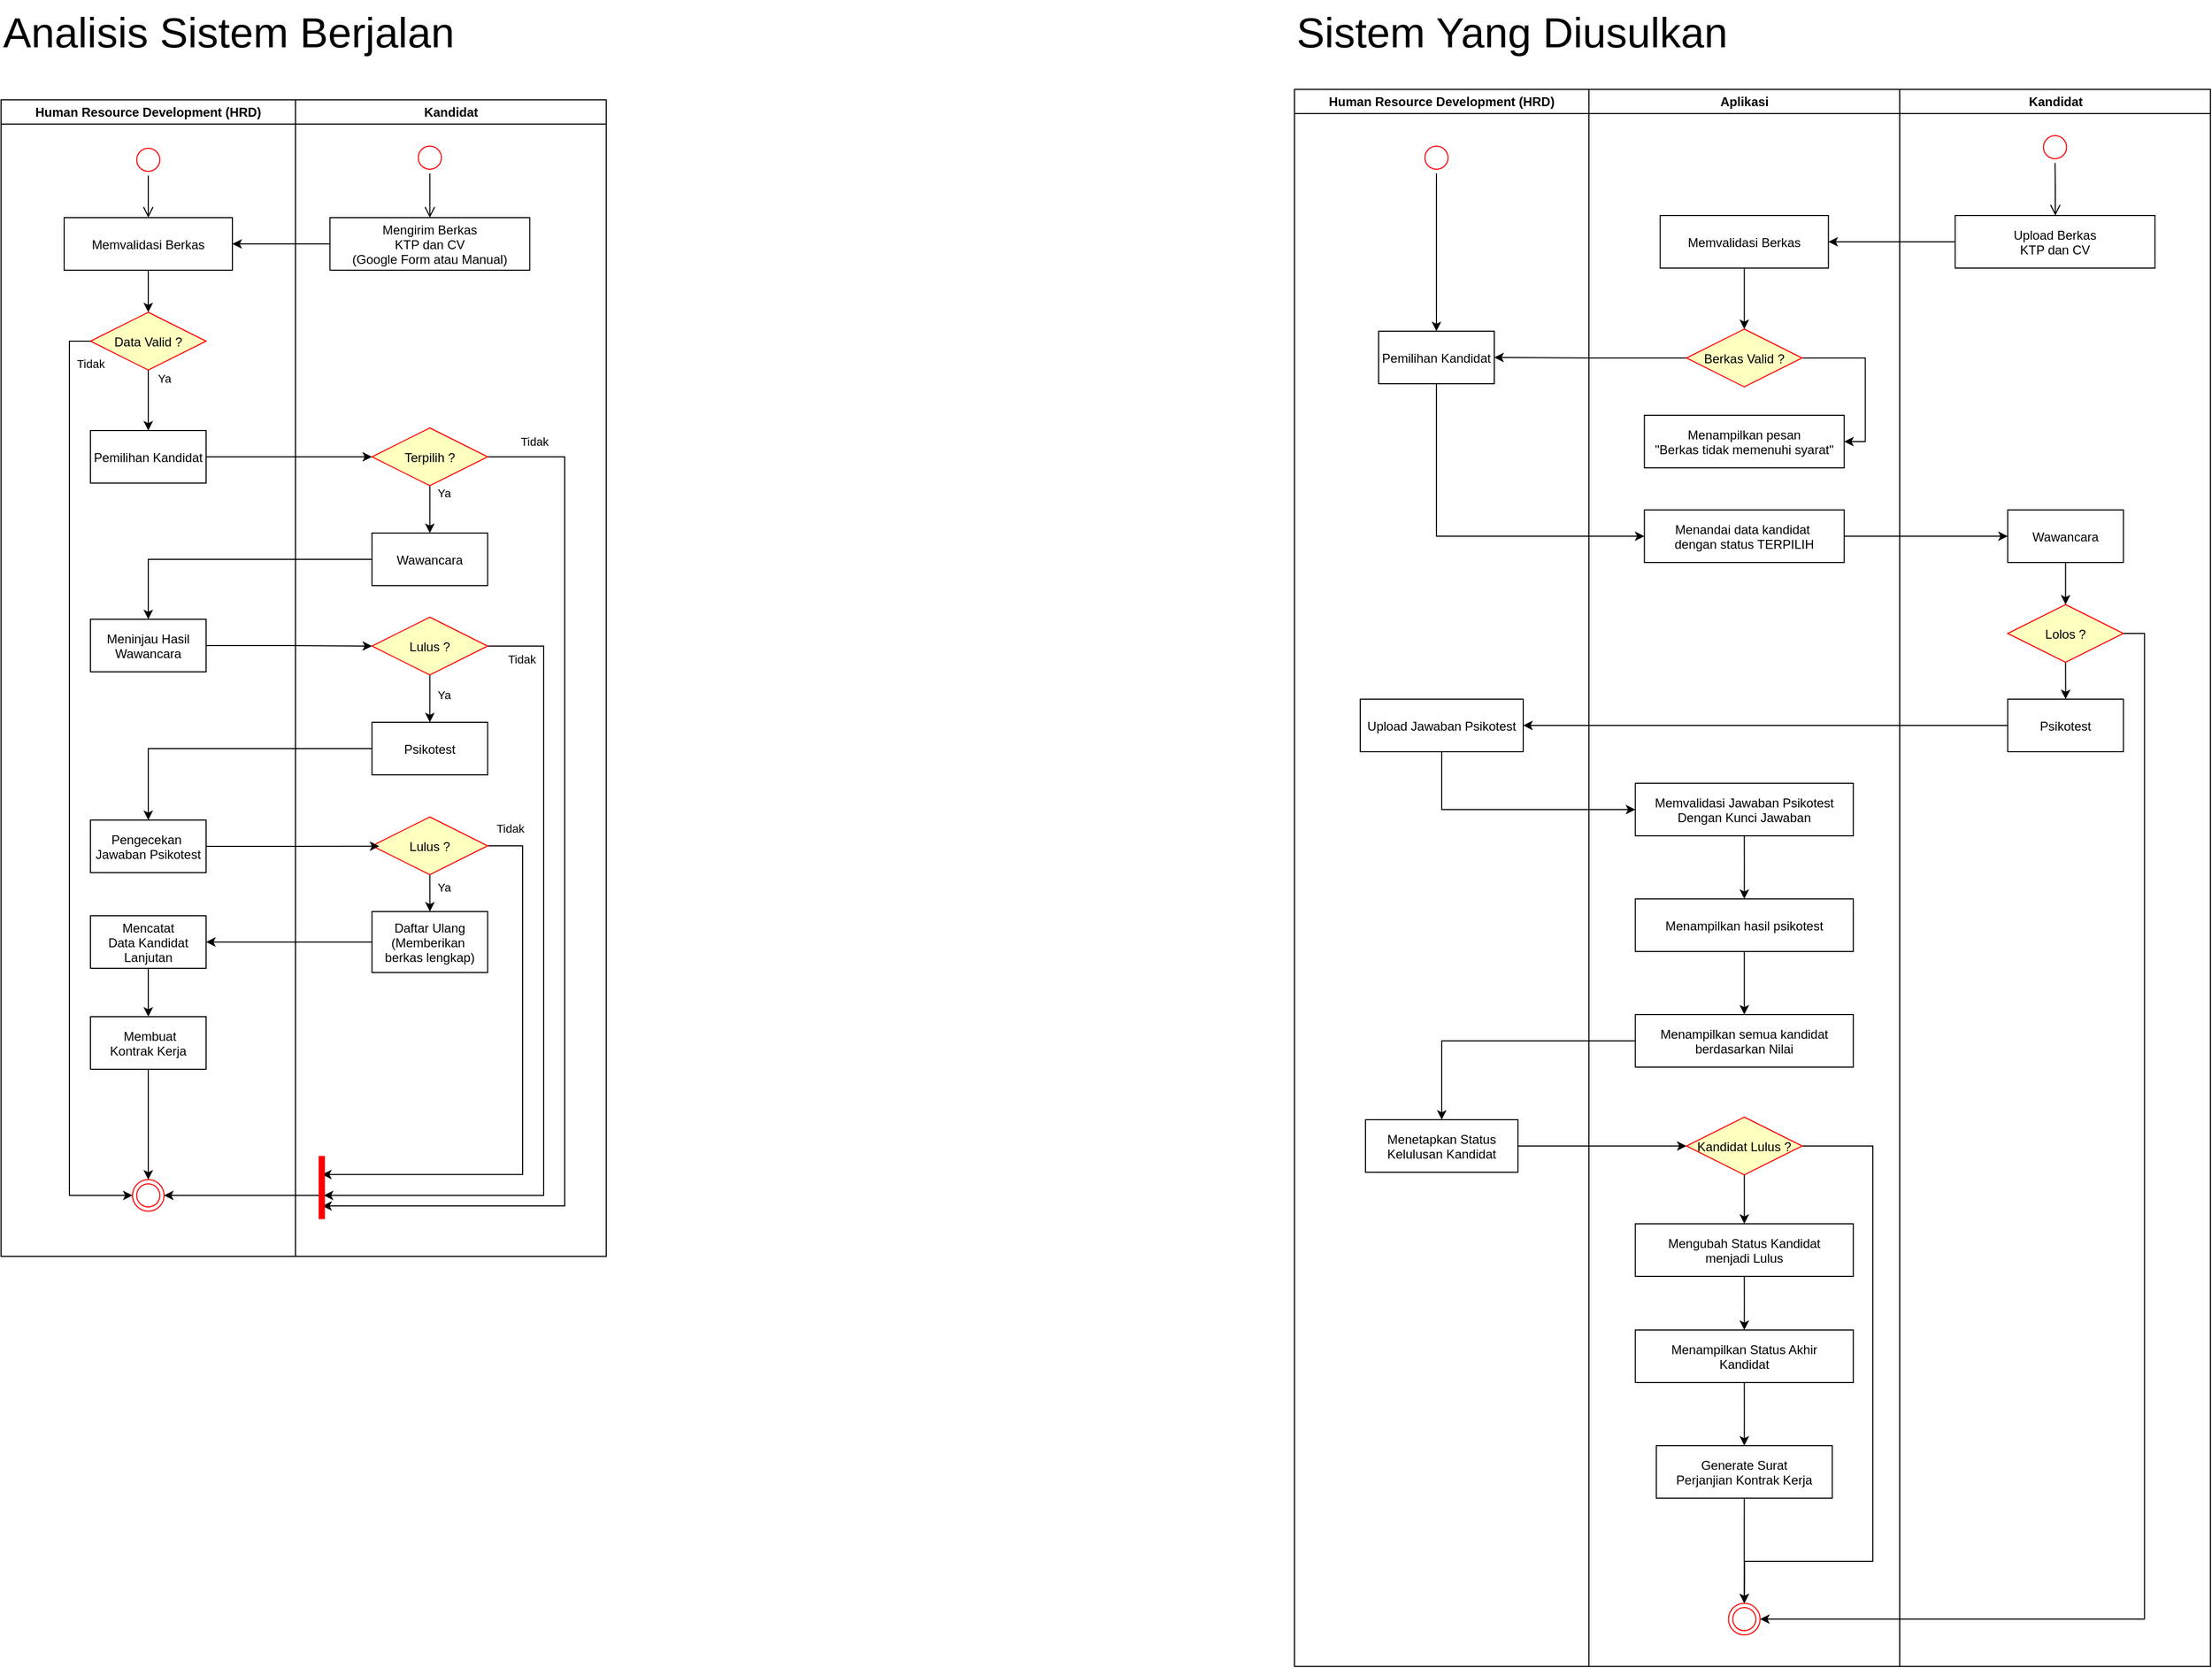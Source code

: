 <mxfile version="25.0.3">
  <diagram name="Page-1" id="e7e014a7-5840-1c2e-5031-d8a46d1fe8dd">
    <mxGraphModel dx="1202" dy="445" grid="1" gridSize="10" guides="1" tooltips="1" connect="1" arrows="1" fold="1" page="1" pageScale="1" pageWidth="1169" pageHeight="826" background="none" math="0" shadow="0">
      <root>
        <mxCell id="0" />
        <mxCell id="1" parent="0" />
        <mxCell id="2" value="Human Resource Development (HRD)" style="swimlane;whiteSpace=wrap" parent="1" vertex="1">
          <mxGeometry x="40" y="120" width="280" height="1100" as="geometry">
            <mxRectangle x="164.5" y="128" width="90" height="30" as="alternateBounds" />
          </mxGeometry>
        </mxCell>
        <mxCell id="5" value="" style="ellipse;shape=startState;fillColor=#FFFFFF;strokeColor=#ff0000;" parent="2" vertex="1">
          <mxGeometry x="125" y="42" width="30" height="30" as="geometry" />
        </mxCell>
        <mxCell id="21" value="Data Valid ?" style="rhombus;fillColor=#ffffc0;strokeColor=#ff0000;" parent="2" vertex="1">
          <mxGeometry x="85" y="202" width="110" height="55" as="geometry" />
        </mxCell>
        <mxCell id="7" value="Memvalidasi Berkas" style="" parent="2" vertex="1">
          <mxGeometry x="60" y="112" width="160" height="50" as="geometry" />
        </mxCell>
        <mxCell id="RKCoc4Ff2t_dRbGgtJyt-48" style="edgeStyle=orthogonalEdgeStyle;rounded=0;orthogonalLoop=1;jettySize=auto;html=1;exitX=0.5;exitY=1;exitDx=0;exitDy=0;" parent="2" source="7" target="21" edge="1">
          <mxGeometry relative="1" as="geometry" />
        </mxCell>
        <mxCell id="6" value="" style="edgeStyle=elbowEdgeStyle;elbow=horizontal;verticalAlign=bottom;endArrow=open;endSize=8;strokeColor=#000000;endFill=1;rounded=0" parent="2" source="5" target="7" edge="1">
          <mxGeometry x="100" y="40" as="geometry">
            <mxPoint x="115" y="110" as="targetPoint" />
          </mxGeometry>
        </mxCell>
        <mxCell id="RKCoc4Ff2t_dRbGgtJyt-82" value="Mencatat&#xa;Data Kandidat&#xa;Lanjutan" style="" parent="2" vertex="1">
          <mxGeometry x="85" y="776" width="110" height="50" as="geometry" />
        </mxCell>
        <mxCell id="RKCoc4Ff2t_dRbGgtJyt-79" value=" Membuat&#xa;Kontrak Kerja" style="" parent="2" vertex="1">
          <mxGeometry x="85" y="872" width="110" height="50" as="geometry" />
        </mxCell>
        <mxCell id="RKCoc4Ff2t_dRbGgtJyt-87" style="edgeStyle=orthogonalEdgeStyle;rounded=0;orthogonalLoop=1;jettySize=auto;html=1;exitX=0.5;exitY=1;exitDx=0;exitDy=0;entryX=0.5;entryY=0;entryDx=0;entryDy=0;" parent="2" source="RKCoc4Ff2t_dRbGgtJyt-82" target="RKCoc4Ff2t_dRbGgtJyt-79" edge="1">
          <mxGeometry relative="1" as="geometry" />
        </mxCell>
        <mxCell id="YIHD0tMDVWa32eO57tJM-167" value="Pengecekan &#xa;Jawaban Psikotest" style="" parent="2" vertex="1">
          <mxGeometry x="85" y="685" width="110" height="50" as="geometry" />
        </mxCell>
        <mxCell id="YIHD0tMDVWa32eO57tJM-172" value="Meninjau Hasil&#xa;Wawancara" style="" parent="2" vertex="1">
          <mxGeometry x="85" y="494" width="110" height="50" as="geometry" />
        </mxCell>
        <mxCell id="3" value="Kandidat" style="swimlane;whiteSpace=wrap" parent="1" vertex="1">
          <mxGeometry x="320" y="120" width="295.5" height="1100" as="geometry" />
        </mxCell>
        <mxCell id="13" value="" style="ellipse;shape=startState;fillColor=#FFFFFF;strokeColor=#ff0000;" parent="3" vertex="1">
          <mxGeometry x="112.75" y="40" width="30" height="30" as="geometry" />
        </mxCell>
        <mxCell id="14" value="" style="edgeStyle=elbowEdgeStyle;elbow=vertical;verticalAlign=bottom;endArrow=open;endSize=8;strokeColor=#000000;endFill=1;rounded=0" parent="3" source="13" target="15" edge="1">
          <mxGeometry x="40" y="20" as="geometry">
            <mxPoint x="55" y="90" as="targetPoint" />
          </mxGeometry>
        </mxCell>
        <mxCell id="RKCoc4Ff2t_dRbGgtJyt-69" style="edgeStyle=orthogonalEdgeStyle;rounded=0;orthogonalLoop=1;jettySize=auto;html=1;exitX=0.5;exitY=1;exitDx=0;exitDy=0;" parent="3" source="RKCoc4Ff2t_dRbGgtJyt-57" target="RKCoc4Ff2t_dRbGgtJyt-66" edge="1">
          <mxGeometry relative="1" as="geometry" />
        </mxCell>
        <mxCell id="RKCoc4Ff2t_dRbGgtJyt-106" value="Ya" style="edgeLabel;html=1;align=center;verticalAlign=middle;resizable=0;points=[];" parent="RKCoc4Ff2t_dRbGgtJyt-69" vertex="1" connectable="0">
          <mxGeometry x="-0.216" y="1" relative="1" as="geometry">
            <mxPoint x="12" y="1" as="offset" />
          </mxGeometry>
        </mxCell>
        <mxCell id="RKCoc4Ff2t_dRbGgtJyt-91" style="edgeStyle=orthogonalEdgeStyle;rounded=0;orthogonalLoop=1;jettySize=auto;html=1;exitX=1;exitY=0.5;exitDx=0;exitDy=0;entryX=0.63;entryY=0.374;entryDx=0;entryDy=0;entryPerimeter=0;" parent="3" source="RKCoc4Ff2t_dRbGgtJyt-57" target="RKCoc4Ff2t_dRbGgtJyt-73" edge="1">
          <mxGeometry relative="1" as="geometry">
            <mxPoint x="5.5" y="992" as="targetPoint" />
            <Array as="points">
              <mxPoint x="236" y="520" />
              <mxPoint x="236" y="1042" />
              <mxPoint x="27" y="1042" />
            </Array>
          </mxGeometry>
        </mxCell>
        <mxCell id="RKCoc4Ff2t_dRbGgtJyt-107" value="Tidak" style="edgeLabel;html=1;align=center;verticalAlign=middle;resizable=0;points=[];" parent="RKCoc4Ff2t_dRbGgtJyt-91" vertex="1" connectable="0">
          <mxGeometry x="-0.785" relative="1" as="geometry">
            <mxPoint x="-21" y="-19" as="offset" />
          </mxGeometry>
        </mxCell>
        <mxCell id="RKCoc4Ff2t_dRbGgtJyt-61" style="edgeStyle=orthogonalEdgeStyle;rounded=0;orthogonalLoop=1;jettySize=auto;html=1;exitX=0.5;exitY=1;exitDx=0;exitDy=0;" parent="3" source="RKCoc4Ff2t_dRbGgtJyt-58" target="RKCoc4Ff2t_dRbGgtJyt-56" edge="1">
          <mxGeometry relative="1" as="geometry" />
        </mxCell>
        <mxCell id="RKCoc4Ff2t_dRbGgtJyt-105" value="Ya" style="edgeLabel;html=1;align=center;verticalAlign=middle;resizable=0;points=[];" parent="RKCoc4Ff2t_dRbGgtJyt-61" vertex="1" connectable="0">
          <mxGeometry x="-0.709" relative="1" as="geometry">
            <mxPoint x="13" as="offset" />
          </mxGeometry>
        </mxCell>
        <mxCell id="RKCoc4Ff2t_dRbGgtJyt-90" style="edgeStyle=orthogonalEdgeStyle;rounded=0;orthogonalLoop=1;jettySize=auto;html=1;exitX=1;exitY=0.5;exitDx=0;exitDy=0;entryX=0.792;entryY=0.467;entryDx=0;entryDy=0;entryPerimeter=0;" parent="3" source="RKCoc4Ff2t_dRbGgtJyt-58" target="RKCoc4Ff2t_dRbGgtJyt-73" edge="1">
          <mxGeometry relative="1" as="geometry">
            <mxPoint x="45.5" y="1062" as="targetPoint" />
            <Array as="points">
              <mxPoint x="256" y="339" />
              <mxPoint x="256" y="1052" />
            </Array>
          </mxGeometry>
        </mxCell>
        <mxCell id="RKCoc4Ff2t_dRbGgtJyt-103" value="Tidak" style="edgeLabel;html=1;align=center;verticalAlign=middle;resizable=0;points=[];" parent="RKCoc4Ff2t_dRbGgtJyt-90" vertex="1" connectable="0">
          <mxGeometry x="-0.913" y="1" relative="1" as="geometry">
            <mxPoint y="-14" as="offset" />
          </mxGeometry>
        </mxCell>
        <mxCell id="RKCoc4Ff2t_dRbGgtJyt-71" style="edgeStyle=orthogonalEdgeStyle;rounded=0;orthogonalLoop=1;jettySize=auto;html=1;exitX=0.5;exitY=1;exitDx=0;exitDy=0;" parent="3" source="RKCoc4Ff2t_dRbGgtJyt-67" target="RKCoc4Ff2t_dRbGgtJyt-68" edge="1">
          <mxGeometry relative="1" as="geometry" />
        </mxCell>
        <mxCell id="RKCoc4Ff2t_dRbGgtJyt-108" value="Ya" style="edgeLabel;html=1;align=center;verticalAlign=middle;resizable=0;points=[];" parent="RKCoc4Ff2t_dRbGgtJyt-71" vertex="1" connectable="0">
          <mxGeometry x="-0.474" y="-1" relative="1" as="geometry">
            <mxPoint x="14" as="offset" />
          </mxGeometry>
        </mxCell>
        <mxCell id="15" value="Mengirim Berkas&#xa;KTP dan CV&#xa;(Google Form atau Manual)" style="" parent="3" vertex="1">
          <mxGeometry x="32.75" y="112" width="190" height="50" as="geometry" />
        </mxCell>
        <mxCell id="RKCoc4Ff2t_dRbGgtJyt-93" style="edgeStyle=orthogonalEdgeStyle;rounded=0;orthogonalLoop=1;jettySize=auto;html=1;exitX=1;exitY=0.5;exitDx=0;exitDy=0;entryX=0.293;entryY=0.48;entryDx=0;entryDy=0;entryPerimeter=0;" parent="3" source="RKCoc4Ff2t_dRbGgtJyt-67" target="RKCoc4Ff2t_dRbGgtJyt-73" edge="1">
          <mxGeometry relative="1" as="geometry">
            <mxPoint x="25.5" y="1072" as="targetPoint" />
            <Array as="points">
              <mxPoint x="216" y="710" />
              <mxPoint x="216" y="1022" />
            </Array>
          </mxGeometry>
        </mxCell>
        <mxCell id="RKCoc4Ff2t_dRbGgtJyt-109" value="Tidak" style="edgeLabel;html=1;align=center;verticalAlign=middle;resizable=0;points=[];" parent="RKCoc4Ff2t_dRbGgtJyt-93" vertex="1" connectable="0">
          <mxGeometry x="-0.923" y="-1" relative="1" as="geometry">
            <mxPoint y="-18" as="offset" />
          </mxGeometry>
        </mxCell>
        <mxCell id="RKCoc4Ff2t_dRbGgtJyt-54" value="Pemilihan Kandidat" style="" parent="3" vertex="1">
          <mxGeometry x="-195" y="314.5" width="110" height="50" as="geometry" />
        </mxCell>
        <mxCell id="RKCoc4Ff2t_dRbGgtJyt-59" style="edgeStyle=orthogonalEdgeStyle;rounded=0;orthogonalLoop=1;jettySize=auto;html=1;exitX=1;exitY=0.5;exitDx=0;exitDy=0;" parent="3" source="RKCoc4Ff2t_dRbGgtJyt-54" target="RKCoc4Ff2t_dRbGgtJyt-58" edge="1">
          <mxGeometry relative="1" as="geometry" />
        </mxCell>
        <mxCell id="RKCoc4Ff2t_dRbGgtJyt-58" value="Terpilih ?" style="rhombus;fillColor=#ffffc0;strokeColor=#ff0000;" parent="3" vertex="1">
          <mxGeometry x="72.75" y="312" width="110" height="55" as="geometry" />
        </mxCell>
        <mxCell id="RKCoc4Ff2t_dRbGgtJyt-56" value="Wawancara" style="" parent="3" vertex="1">
          <mxGeometry x="72.75" y="412" width="110" height="50" as="geometry" />
        </mxCell>
        <mxCell id="RKCoc4Ff2t_dRbGgtJyt-57" value="Lulus ?" style="rhombus;fillColor=#ffffc0;strokeColor=#ff0000;" parent="3" vertex="1">
          <mxGeometry x="72.75" y="492" width="110" height="55" as="geometry" />
        </mxCell>
        <mxCell id="RKCoc4Ff2t_dRbGgtJyt-66" value="Psikotest" style="" parent="3" vertex="1">
          <mxGeometry x="72.75" y="592" width="110" height="50" as="geometry" />
        </mxCell>
        <mxCell id="RKCoc4Ff2t_dRbGgtJyt-67" value="Lulus ?" style="rhombus;fillColor=#ffffc0;strokeColor=#ff0000;" parent="3" vertex="1">
          <mxGeometry x="72.75" y="682" width="110" height="55" as="geometry" />
        </mxCell>
        <mxCell id="RKCoc4Ff2t_dRbGgtJyt-68" value="Daftar Ulang&#xa;(Memberikan &#xa;berkas lengkap)" style="" parent="3" vertex="1">
          <mxGeometry x="72.75" y="772" width="110" height="58" as="geometry" />
        </mxCell>
        <mxCell id="RKCoc4Ff2t_dRbGgtJyt-41" value="" style="ellipse;html=1;shape=endState;fillColor=#FFFFFF;strokeColor=#ff0000;" parent="3" vertex="1">
          <mxGeometry x="-155" y="1027" width="30" height="30" as="geometry" />
        </mxCell>
        <mxCell id="RKCoc4Ff2t_dRbGgtJyt-100" style="edgeStyle=orthogonalEdgeStyle;rounded=0;orthogonalLoop=1;jettySize=auto;html=1;exitX=0.25;exitY=0.5;exitDx=0;exitDy=0;exitPerimeter=0;entryX=1;entryY=0.5;entryDx=0;entryDy=0;" parent="3" source="RKCoc4Ff2t_dRbGgtJyt-73" target="RKCoc4Ff2t_dRbGgtJyt-41" edge="1">
          <mxGeometry relative="1" as="geometry">
            <Array as="points">
              <mxPoint x="25" y="1042" />
            </Array>
          </mxGeometry>
        </mxCell>
        <mxCell id="RKCoc4Ff2t_dRbGgtJyt-73" value="" style="shape=line;strokeWidth=6;strokeColor=#ff0000;rotation=90" parent="3" vertex="1">
          <mxGeometry x="-5" y="1027" width="60" height="15" as="geometry" />
        </mxCell>
        <mxCell id="RKCoc4Ff2t_dRbGgtJyt-46" value="" style="endArrow=classic;html=1;rounded=0;exitX=0;exitY=0.5;exitDx=0;exitDy=0;" parent="1" source="15" target="7" edge="1">
          <mxGeometry width="50" height="50" relative="1" as="geometry">
            <mxPoint x="450" y="400" as="sourcePoint" />
            <mxPoint x="500" y="350" as="targetPoint" />
          </mxGeometry>
        </mxCell>
        <mxCell id="RKCoc4Ff2t_dRbGgtJyt-49" style="edgeStyle=orthogonalEdgeStyle;rounded=0;orthogonalLoop=1;jettySize=auto;html=1;exitX=0.5;exitY=1;exitDx=0;exitDy=0;" parent="1" source="21" target="RKCoc4Ff2t_dRbGgtJyt-54" edge="1">
          <mxGeometry relative="1" as="geometry">
            <mxPoint x="304.5" y="413" as="targetPoint" />
          </mxGeometry>
        </mxCell>
        <mxCell id="RKCoc4Ff2t_dRbGgtJyt-101" value="Ya" style="edgeLabel;html=1;align=center;verticalAlign=middle;resizable=0;points=[];" parent="RKCoc4Ff2t_dRbGgtJyt-49" vertex="1" connectable="0">
          <mxGeometry x="-0.739" y="-2" relative="1" as="geometry">
            <mxPoint x="17" as="offset" />
          </mxGeometry>
        </mxCell>
        <mxCell id="RKCoc4Ff2t_dRbGgtJyt-50" style="edgeStyle=orthogonalEdgeStyle;rounded=0;orthogonalLoop=1;jettySize=auto;html=1;exitX=0;exitY=0.5;exitDx=0;exitDy=0;entryX=0;entryY=0.5;entryDx=0;entryDy=0;" parent="1" source="21" target="RKCoc4Ff2t_dRbGgtJyt-41" edge="1">
          <mxGeometry relative="1" as="geometry" />
        </mxCell>
        <mxCell id="RKCoc4Ff2t_dRbGgtJyt-102" value="Tidak" style="edgeLabel;html=1;align=center;verticalAlign=middle;resizable=0;points=[];" parent="RKCoc4Ff2t_dRbGgtJyt-50" vertex="1" connectable="0">
          <mxGeometry x="-0.934" relative="1" as="geometry">
            <mxPoint x="20" y="12" as="offset" />
          </mxGeometry>
        </mxCell>
        <mxCell id="RKCoc4Ff2t_dRbGgtJyt-86" style="edgeStyle=orthogonalEdgeStyle;rounded=0;orthogonalLoop=1;jettySize=auto;html=1;exitX=0;exitY=0.5;exitDx=0;exitDy=0;" parent="1" source="RKCoc4Ff2t_dRbGgtJyt-68" target="RKCoc4Ff2t_dRbGgtJyt-82" edge="1">
          <mxGeometry relative="1" as="geometry" />
        </mxCell>
        <mxCell id="YIHD0tMDVWa32eO57tJM-22" value="Analisis Sistem Berjalan" style="text;html=1;align=left;verticalAlign=middle;resizable=0;points=[];autosize=1;strokeColor=none;fillColor=none;fontSize=40;" parent="1" vertex="1">
          <mxGeometry x="40" y="25" width="450" height="60" as="geometry" />
        </mxCell>
        <mxCell id="YIHD0tMDVWa32eO57tJM-24" style="edgeStyle=orthogonalEdgeStyle;rounded=0;orthogonalLoop=1;jettySize=auto;html=1;exitX=0.5;exitY=1;exitDx=0;exitDy=0;" parent="1" source="RKCoc4Ff2t_dRbGgtJyt-79" target="RKCoc4Ff2t_dRbGgtJyt-41" edge="1">
          <mxGeometry relative="1" as="geometry" />
        </mxCell>
        <mxCell id="YIHD0tMDVWa32eO57tJM-25" value="Sistem Yang Diusulkan" style="text;html=1;align=left;verticalAlign=middle;resizable=0;points=[];autosize=1;strokeColor=none;fillColor=none;fontSize=40;" parent="1" vertex="1">
          <mxGeometry x="1270" y="25" width="430" height="60" as="geometry" />
        </mxCell>
        <mxCell id="YIHD0tMDVWa32eO57tJM-102" value="Human Resource Development (HRD)" style="swimlane;whiteSpace=wrap" parent="1" vertex="1">
          <mxGeometry x="1270" y="110" width="280" height="1500" as="geometry">
            <mxRectangle x="164.5" y="128" width="90" height="30" as="alternateBounds" />
          </mxGeometry>
        </mxCell>
        <mxCell id="YIHD0tMDVWa32eO57tJM-151" style="edgeStyle=orthogonalEdgeStyle;rounded=0;orthogonalLoop=1;jettySize=auto;html=1;exitX=0.5;exitY=1;exitDx=0;exitDy=0;" parent="YIHD0tMDVWa32eO57tJM-102" source="YIHD0tMDVWa32eO57tJM-103" target="YIHD0tMDVWa32eO57tJM-129" edge="1">
          <mxGeometry relative="1" as="geometry" />
        </mxCell>
        <mxCell id="YIHD0tMDVWa32eO57tJM-103" value="" style="ellipse;shape=startState;fillColor=#FFFFFF;strokeColor=#ff0000;" parent="YIHD0tMDVWa32eO57tJM-102" vertex="1">
          <mxGeometry x="120" y="50" width="30" height="30" as="geometry" />
        </mxCell>
        <mxCell id="YIHD0tMDVWa32eO57tJM-129" value="Pemilihan Kandidat" style="" parent="YIHD0tMDVWa32eO57tJM-102" vertex="1">
          <mxGeometry x="80" y="230" width="110" height="50" as="geometry" />
        </mxCell>
        <mxCell id="YIHD0tMDVWa32eO57tJM-157" value="Upload Jawaban Psikotest" style="" parent="YIHD0tMDVWa32eO57tJM-102" vertex="1">
          <mxGeometry x="62.5" y="580" width="155" height="50" as="geometry" />
        </mxCell>
        <mxCell id="YIHD0tMDVWa32eO57tJM-111" value="Aplikasi" style="swimlane;whiteSpace=wrap;startSize=23;" parent="1" vertex="1">
          <mxGeometry x="1550" y="110" width="295.5" height="1500" as="geometry" />
        </mxCell>
        <mxCell id="YIHD0tMDVWa32eO57tJM-126" value="Menandai data kandidat &#xa;dengan status TERPILIH" style="" parent="YIHD0tMDVWa32eO57tJM-111" vertex="1">
          <mxGeometry x="52.75" y="400" width="190" height="50" as="geometry" />
        </mxCell>
        <mxCell id="YIHD0tMDVWa32eO57tJM-105" value="Memvalidasi Berkas" style="" parent="YIHD0tMDVWa32eO57tJM-111" vertex="1">
          <mxGeometry x="67.75" y="120" width="160" height="50" as="geometry" />
        </mxCell>
        <mxCell id="jaqBcTecHECJfo1LTqMZ-30" style="edgeStyle=orthogonalEdgeStyle;rounded=0;orthogonalLoop=1;jettySize=auto;html=1;exitX=1;exitY=0.5;exitDx=0;exitDy=0;entryX=1;entryY=0.5;entryDx=0;entryDy=0;" edge="1" parent="YIHD0tMDVWa32eO57tJM-111" source="YIHD0tMDVWa32eO57tJM-104" target="jaqBcTecHECJfo1LTqMZ-29">
          <mxGeometry relative="1" as="geometry" />
        </mxCell>
        <mxCell id="YIHD0tMDVWa32eO57tJM-104" value="Berkas Valid ?" style="rhombus;fillColor=#ffffc0;strokeColor=#ff0000;" parent="YIHD0tMDVWa32eO57tJM-111" vertex="1">
          <mxGeometry x="92.75" y="228" width="110" height="55" as="geometry" />
        </mxCell>
        <mxCell id="YIHD0tMDVWa32eO57tJM-106" style="edgeStyle=orthogonalEdgeStyle;rounded=0;orthogonalLoop=1;jettySize=auto;html=1;exitX=0.5;exitY=1;exitDx=0;exitDy=0;" parent="YIHD0tMDVWa32eO57tJM-111" source="YIHD0tMDVWa32eO57tJM-105" target="YIHD0tMDVWa32eO57tJM-104" edge="1">
          <mxGeometry relative="1" as="geometry" />
        </mxCell>
        <mxCell id="jaqBcTecHECJfo1LTqMZ-25" style="edgeStyle=orthogonalEdgeStyle;rounded=0;orthogonalLoop=1;jettySize=auto;html=1;exitX=0.5;exitY=1;exitDx=0;exitDy=0;" edge="1" parent="YIHD0tMDVWa32eO57tJM-111" source="YIHD0tMDVWa32eO57tJM-159" target="jaqBcTecHECJfo1LTqMZ-21">
          <mxGeometry relative="1" as="geometry" />
        </mxCell>
        <mxCell id="YIHD0tMDVWa32eO57tJM-159" value="Memvalidasi Jawaban Psikotest&#xa;Dengan Kunci Jawaban" style="" parent="YIHD0tMDVWa32eO57tJM-111" vertex="1">
          <mxGeometry x="44.13" y="660" width="207.25" height="50" as="geometry" />
        </mxCell>
        <mxCell id="jaqBcTecHECJfo1LTqMZ-21" value="Menampilkan hasil psikotest" style="" vertex="1" parent="YIHD0tMDVWa32eO57tJM-111">
          <mxGeometry x="44.13" y="770" width="207.25" height="50" as="geometry" />
        </mxCell>
        <mxCell id="jaqBcTecHECJfo1LTqMZ-38" style="edgeStyle=orthogonalEdgeStyle;rounded=0;orthogonalLoop=1;jettySize=auto;html=1;exitX=0;exitY=0.5;exitDx=0;exitDy=0;entryX=0.5;entryY=0;entryDx=0;entryDy=0;" edge="1" parent="YIHD0tMDVWa32eO57tJM-111" source="jaqBcTecHECJfo1LTqMZ-23" target="YIHD0tMDVWa32eO57tJM-108">
          <mxGeometry relative="1" as="geometry" />
        </mxCell>
        <mxCell id="jaqBcTecHECJfo1LTqMZ-23" value="Menampilkan semua kandidat&#xa;berdasarkan Nilai" style="" vertex="1" parent="YIHD0tMDVWa32eO57tJM-111">
          <mxGeometry x="44.13" y="880" width="207.25" height="50" as="geometry" />
        </mxCell>
        <mxCell id="jaqBcTecHECJfo1LTqMZ-26" style="edgeStyle=orthogonalEdgeStyle;rounded=0;orthogonalLoop=1;jettySize=auto;html=1;exitX=0.5;exitY=1;exitDx=0;exitDy=0;entryX=0.5;entryY=0;entryDx=0;entryDy=0;" edge="1" parent="YIHD0tMDVWa32eO57tJM-111" source="jaqBcTecHECJfo1LTqMZ-21" target="jaqBcTecHECJfo1LTqMZ-23">
          <mxGeometry relative="1" as="geometry" />
        </mxCell>
        <mxCell id="jaqBcTecHECJfo1LTqMZ-29" value="Menampilkan pesan&#xa;&quot;Berkas tidak memenuhi syarat&quot;" style="" vertex="1" parent="YIHD0tMDVWa32eO57tJM-111">
          <mxGeometry x="52.75" y="310" width="190" height="50" as="geometry" />
        </mxCell>
        <mxCell id="jaqBcTecHECJfo1LTqMZ-48" style="edgeStyle=orthogonalEdgeStyle;rounded=0;orthogonalLoop=1;jettySize=auto;html=1;exitX=0.5;exitY=1;exitDx=0;exitDy=0;" edge="1" parent="YIHD0tMDVWa32eO57tJM-111" source="jaqBcTecHECJfo1LTqMZ-22" target="YIHD0tMDVWa32eO57tJM-109">
          <mxGeometry relative="1" as="geometry" />
        </mxCell>
        <mxCell id="jaqBcTecHECJfo1LTqMZ-22" value="Menampilkan Status Akhir&#xa;Kandidat" style="" vertex="1" parent="YIHD0tMDVWa32eO57tJM-111">
          <mxGeometry x="44.13" y="1180" width="207.25" height="50" as="geometry" />
        </mxCell>
        <mxCell id="jaqBcTecHECJfo1LTqMZ-43" style="edgeStyle=orthogonalEdgeStyle;rounded=0;orthogonalLoop=1;jettySize=auto;html=1;exitX=1;exitY=0.5;exitDx=0;exitDy=0;entryX=0;entryY=0.5;entryDx=0;entryDy=0;" edge="1" parent="YIHD0tMDVWa32eO57tJM-111" source="YIHD0tMDVWa32eO57tJM-108" target="jaqBcTecHECJfo1LTqMZ-39">
          <mxGeometry relative="1" as="geometry" />
        </mxCell>
        <mxCell id="YIHD0tMDVWa32eO57tJM-108" value="Menetapkan Status&#xa;Kelulusan Kandidat" style="" parent="YIHD0tMDVWa32eO57tJM-111" vertex="1">
          <mxGeometry x="-212.5" y="980" width="145" height="50" as="geometry" />
        </mxCell>
        <mxCell id="jaqBcTecHECJfo1LTqMZ-45" style="edgeStyle=orthogonalEdgeStyle;rounded=0;orthogonalLoop=1;jettySize=auto;html=1;exitX=0.5;exitY=1;exitDx=0;exitDy=0;" edge="1" parent="YIHD0tMDVWa32eO57tJM-111" source="jaqBcTecHECJfo1LTqMZ-28" target="jaqBcTecHECJfo1LTqMZ-22">
          <mxGeometry relative="1" as="geometry" />
        </mxCell>
        <mxCell id="jaqBcTecHECJfo1LTqMZ-28" value="Mengubah Status Kandidat&#xa;menjadi Lulus" style="" vertex="1" parent="YIHD0tMDVWa32eO57tJM-111">
          <mxGeometry x="44.13" y="1079" width="207.25" height="50" as="geometry" />
        </mxCell>
        <mxCell id="jaqBcTecHECJfo1LTqMZ-41" style="edgeStyle=orthogonalEdgeStyle;rounded=0;orthogonalLoop=1;jettySize=auto;html=1;exitX=0.5;exitY=1;exitDx=0;exitDy=0;" edge="1" parent="YIHD0tMDVWa32eO57tJM-111" source="jaqBcTecHECJfo1LTqMZ-39" target="jaqBcTecHECJfo1LTqMZ-28">
          <mxGeometry relative="1" as="geometry" />
        </mxCell>
        <mxCell id="jaqBcTecHECJfo1LTqMZ-50" style="edgeStyle=orthogonalEdgeStyle;rounded=0;orthogonalLoop=1;jettySize=auto;html=1;exitX=1;exitY=0.5;exitDx=0;exitDy=0;" edge="1" parent="YIHD0tMDVWa32eO57tJM-111" source="jaqBcTecHECJfo1LTqMZ-39" target="YIHD0tMDVWa32eO57tJM-137">
          <mxGeometry relative="1" as="geometry">
            <Array as="points">
              <mxPoint x="270" y="1005" />
              <mxPoint x="270" y="1400" />
              <mxPoint x="148" y="1400" />
            </Array>
          </mxGeometry>
        </mxCell>
        <mxCell id="jaqBcTecHECJfo1LTqMZ-39" value="Kandidat Lulus ?" style="rhombus;fillColor=#ffffc0;strokeColor=#ff0000;" vertex="1" parent="YIHD0tMDVWa32eO57tJM-111">
          <mxGeometry x="92.76" y="977.5" width="110" height="55" as="geometry" />
        </mxCell>
        <mxCell id="jaqBcTecHECJfo1LTqMZ-49" style="edgeStyle=orthogonalEdgeStyle;rounded=0;orthogonalLoop=1;jettySize=auto;html=1;exitX=0.5;exitY=1;exitDx=0;exitDy=0;entryX=0.5;entryY=0;entryDx=0;entryDy=0;" edge="1" parent="YIHD0tMDVWa32eO57tJM-111" source="YIHD0tMDVWa32eO57tJM-109" target="YIHD0tMDVWa32eO57tJM-137">
          <mxGeometry relative="1" as="geometry" />
        </mxCell>
        <mxCell id="YIHD0tMDVWa32eO57tJM-109" value="Generate Surat&#xa;Perjanjian Kontrak Kerja" style="" parent="YIHD0tMDVWa32eO57tJM-111" vertex="1">
          <mxGeometry x="64.12" y="1290" width="167.25" height="50" as="geometry" />
        </mxCell>
        <mxCell id="YIHD0tMDVWa32eO57tJM-137" value="" style="ellipse;html=1;shape=endState;fillColor=#FFFFFF;strokeColor=#ff0000;" parent="YIHD0tMDVWa32eO57tJM-111" vertex="1">
          <mxGeometry x="132.75" y="1440" width="30" height="30" as="geometry" />
        </mxCell>
        <mxCell id="YIHD0tMDVWa32eO57tJM-143" value="Kandidat" style="swimlane;whiteSpace=wrap" parent="1" vertex="1">
          <mxGeometry x="1845.5" y="110" width="295.5" height="1500" as="geometry" />
        </mxCell>
        <mxCell id="YIHD0tMDVWa32eO57tJM-144" value="" style="ellipse;shape=startState;fillColor=#FFFFFF;strokeColor=#ff0000;" parent="YIHD0tMDVWa32eO57tJM-143" vertex="1">
          <mxGeometry x="132.75" y="40" width="30" height="30" as="geometry" />
        </mxCell>
        <mxCell id="YIHD0tMDVWa32eO57tJM-145" value="" style="edgeStyle=elbowEdgeStyle;elbow=horizontal;verticalAlign=bottom;endArrow=open;endSize=8;strokeColor=#000000;endFill=1;rounded=0" parent="YIHD0tMDVWa32eO57tJM-143" source="YIHD0tMDVWa32eO57tJM-144" target="YIHD0tMDVWa32eO57tJM-146" edge="1">
          <mxGeometry x="40" y="20" as="geometry">
            <mxPoint x="55" y="90" as="targetPoint" />
          </mxGeometry>
        </mxCell>
        <mxCell id="YIHD0tMDVWa32eO57tJM-146" value="Upload Berkas&#xa;KTP dan CV" style="" parent="YIHD0tMDVWa32eO57tJM-143" vertex="1">
          <mxGeometry x="52.75" y="120" width="190" height="50" as="geometry" />
        </mxCell>
        <mxCell id="YIHD0tMDVWa32eO57tJM-161" style="edgeStyle=orthogonalEdgeStyle;rounded=0;orthogonalLoop=1;jettySize=auto;html=1;exitX=0.5;exitY=1;exitDx=0;exitDy=0;" parent="YIHD0tMDVWa32eO57tJM-143" source="YIHD0tMDVWa32eO57tJM-147" target="YIHD0tMDVWa32eO57tJM-156" edge="1">
          <mxGeometry relative="1" as="geometry" />
        </mxCell>
        <mxCell id="YIHD0tMDVWa32eO57tJM-147" value="Wawancara" style="" parent="YIHD0tMDVWa32eO57tJM-143" vertex="1">
          <mxGeometry x="102.75" y="400" width="110" height="50" as="geometry" />
        </mxCell>
        <mxCell id="YIHD0tMDVWa32eO57tJM-155" value="Psikotest" style="" parent="YIHD0tMDVWa32eO57tJM-143" vertex="1">
          <mxGeometry x="102.75" y="580" width="110" height="50" as="geometry" />
        </mxCell>
        <mxCell id="YIHD0tMDVWa32eO57tJM-160" style="edgeStyle=orthogonalEdgeStyle;rounded=0;orthogonalLoop=1;jettySize=auto;html=1;exitX=0.5;exitY=1;exitDx=0;exitDy=0;" parent="YIHD0tMDVWa32eO57tJM-143" source="YIHD0tMDVWa32eO57tJM-156" target="YIHD0tMDVWa32eO57tJM-155" edge="1">
          <mxGeometry relative="1" as="geometry" />
        </mxCell>
        <mxCell id="YIHD0tMDVWa32eO57tJM-156" value="Lolos ?" style="rhombus;fillColor=#ffffc0;strokeColor=#ff0000;" parent="YIHD0tMDVWa32eO57tJM-143" vertex="1">
          <mxGeometry x="102.75" y="490" width="110" height="55" as="geometry" />
        </mxCell>
        <mxCell id="YIHD0tMDVWa32eO57tJM-149" style="edgeStyle=orthogonalEdgeStyle;rounded=0;orthogonalLoop=1;jettySize=auto;html=1;exitX=0;exitY=0.5;exitDx=0;exitDy=0;" parent="1" source="YIHD0tMDVWa32eO57tJM-146" target="YIHD0tMDVWa32eO57tJM-105" edge="1">
          <mxGeometry relative="1" as="geometry" />
        </mxCell>
        <mxCell id="YIHD0tMDVWa32eO57tJM-152" style="edgeStyle=orthogonalEdgeStyle;rounded=0;orthogonalLoop=1;jettySize=auto;html=1;exitX=0;exitY=0.5;exitDx=0;exitDy=0;" parent="1" source="YIHD0tMDVWa32eO57tJM-104" target="YIHD0tMDVWa32eO57tJM-129" edge="1">
          <mxGeometry relative="1" as="geometry" />
        </mxCell>
        <mxCell id="YIHD0tMDVWa32eO57tJM-153" style="edgeStyle=orthogonalEdgeStyle;rounded=0;orthogonalLoop=1;jettySize=auto;html=1;exitX=0.5;exitY=1;exitDx=0;exitDy=0;entryX=0;entryY=0.5;entryDx=0;entryDy=0;" parent="1" source="YIHD0tMDVWa32eO57tJM-129" target="YIHD0tMDVWa32eO57tJM-126" edge="1">
          <mxGeometry relative="1" as="geometry" />
        </mxCell>
        <mxCell id="YIHD0tMDVWa32eO57tJM-154" style="edgeStyle=orthogonalEdgeStyle;rounded=0;orthogonalLoop=1;jettySize=auto;html=1;exitX=1;exitY=0.5;exitDx=0;exitDy=0;entryX=0;entryY=0.5;entryDx=0;entryDy=0;" parent="1" source="YIHD0tMDVWa32eO57tJM-126" target="YIHD0tMDVWa32eO57tJM-147" edge="1">
          <mxGeometry relative="1" as="geometry" />
        </mxCell>
        <mxCell id="YIHD0tMDVWa32eO57tJM-162" style="edgeStyle=orthogonalEdgeStyle;rounded=0;orthogonalLoop=1;jettySize=auto;html=1;exitX=0;exitY=0.5;exitDx=0;exitDy=0;" parent="1" source="YIHD0tMDVWa32eO57tJM-155" target="YIHD0tMDVWa32eO57tJM-157" edge="1">
          <mxGeometry relative="1" as="geometry" />
        </mxCell>
        <mxCell id="YIHD0tMDVWa32eO57tJM-163" style="edgeStyle=orthogonalEdgeStyle;rounded=0;orthogonalLoop=1;jettySize=auto;html=1;exitX=0.5;exitY=1;exitDx=0;exitDy=0;entryX=0;entryY=0.5;entryDx=0;entryDy=0;" parent="1" source="YIHD0tMDVWa32eO57tJM-157" target="YIHD0tMDVWa32eO57tJM-159" edge="1">
          <mxGeometry relative="1" as="geometry" />
        </mxCell>
        <mxCell id="YIHD0tMDVWa32eO57tJM-168" style="edgeStyle=orthogonalEdgeStyle;rounded=0;orthogonalLoop=1;jettySize=auto;html=1;exitX=0;exitY=0.5;exitDx=0;exitDy=0;" parent="1" source="RKCoc4Ff2t_dRbGgtJyt-66" target="YIHD0tMDVWa32eO57tJM-167" edge="1">
          <mxGeometry relative="1" as="geometry" />
        </mxCell>
        <mxCell id="YIHD0tMDVWa32eO57tJM-171" style="edgeStyle=orthogonalEdgeStyle;rounded=0;orthogonalLoop=1;jettySize=auto;html=1;exitX=1;exitY=0.5;exitDx=0;exitDy=0;entryX=0.063;entryY=0.506;entryDx=0;entryDy=0;entryPerimeter=0;" parent="1" source="YIHD0tMDVWa32eO57tJM-167" target="RKCoc4Ff2t_dRbGgtJyt-67" edge="1">
          <mxGeometry relative="1" as="geometry" />
        </mxCell>
        <mxCell id="YIHD0tMDVWa32eO57tJM-174" style="edgeStyle=orthogonalEdgeStyle;rounded=0;orthogonalLoop=1;jettySize=auto;html=1;exitX=0;exitY=0.5;exitDx=0;exitDy=0;" parent="1" source="RKCoc4Ff2t_dRbGgtJyt-56" target="YIHD0tMDVWa32eO57tJM-172" edge="1">
          <mxGeometry relative="1" as="geometry" />
        </mxCell>
        <mxCell id="YIHD0tMDVWa32eO57tJM-175" style="edgeStyle=orthogonalEdgeStyle;rounded=0;orthogonalLoop=1;jettySize=auto;html=1;exitX=1;exitY=0.5;exitDx=0;exitDy=0;entryX=0;entryY=0.5;entryDx=0;entryDy=0;" parent="1" source="YIHD0tMDVWa32eO57tJM-172" target="RKCoc4Ff2t_dRbGgtJyt-57" edge="1">
          <mxGeometry relative="1" as="geometry" />
        </mxCell>
        <mxCell id="jaqBcTecHECJfo1LTqMZ-47" style="edgeStyle=orthogonalEdgeStyle;rounded=0;orthogonalLoop=1;jettySize=auto;html=1;exitX=1;exitY=0.5;exitDx=0;exitDy=0;entryX=1;entryY=0.5;entryDx=0;entryDy=0;" edge="1" parent="1" source="YIHD0tMDVWa32eO57tJM-156" target="YIHD0tMDVWa32eO57tJM-137">
          <mxGeometry relative="1" as="geometry" />
        </mxCell>
      </root>
    </mxGraphModel>
  </diagram>
</mxfile>

